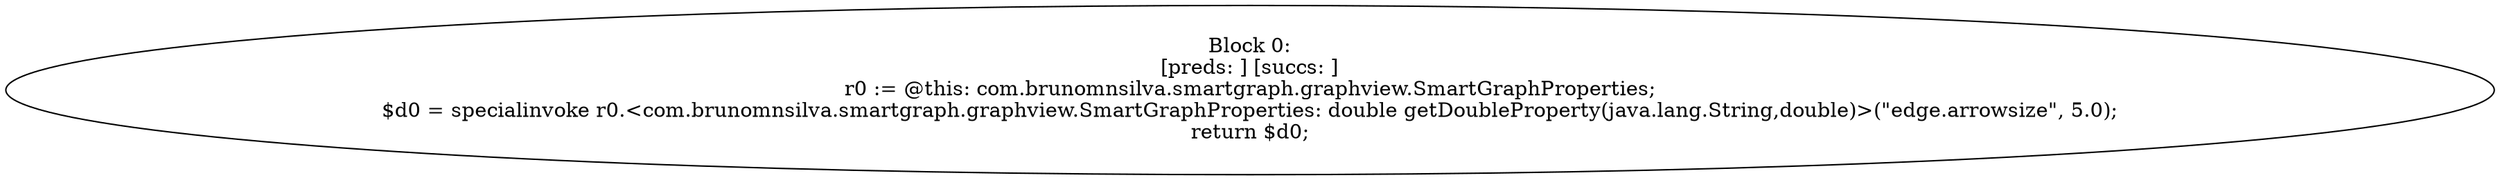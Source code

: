 digraph "unitGraph" {
    "Block 0:
[preds: ] [succs: ]
r0 := @this: com.brunomnsilva.smartgraph.graphview.SmartGraphProperties;
$d0 = specialinvoke r0.<com.brunomnsilva.smartgraph.graphview.SmartGraphProperties: double getDoubleProperty(java.lang.String,double)>(\"edge.arrowsize\", 5.0);
return $d0;
"
}
